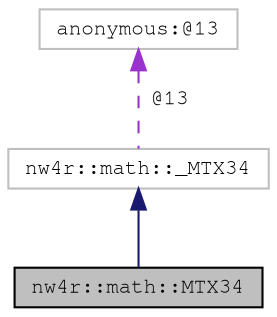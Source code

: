 digraph "nw4r::math::MTX34"
{
 // LATEX_PDF_SIZE
  edge [fontname="FreeMono",fontsize="10",labelfontname="FreeMono",labelfontsize="10"];
  node [fontname="FreeMono",fontsize="10",shape=record];
  Node1 [label="nw4r::math::MTX34",height=0.2,width=0.4,color="black", fillcolor="grey75", style="filled", fontcolor="black",tooltip=" "];
  Node2 -> Node1 [dir="back",color="midnightblue",fontsize="10",style="solid",fontname="FreeMono"];
  Node2 [label="nw4r::math::_MTX34",height=0.2,width=0.4,color="grey75", fillcolor="white", style="filled",URL="$structnw4r_1_1math_1_1___m_t_x34.html",tooltip=" "];
  Node3 -> Node2 [dir="back",color="darkorchid3",fontsize="10",style="dashed",label=" @13" ,fontname="FreeMono"];
  Node3 [label="anonymous:@13",height=0.2,width=0.4,color="grey75", fillcolor="white", style="filled",tooltip=" "];
}
